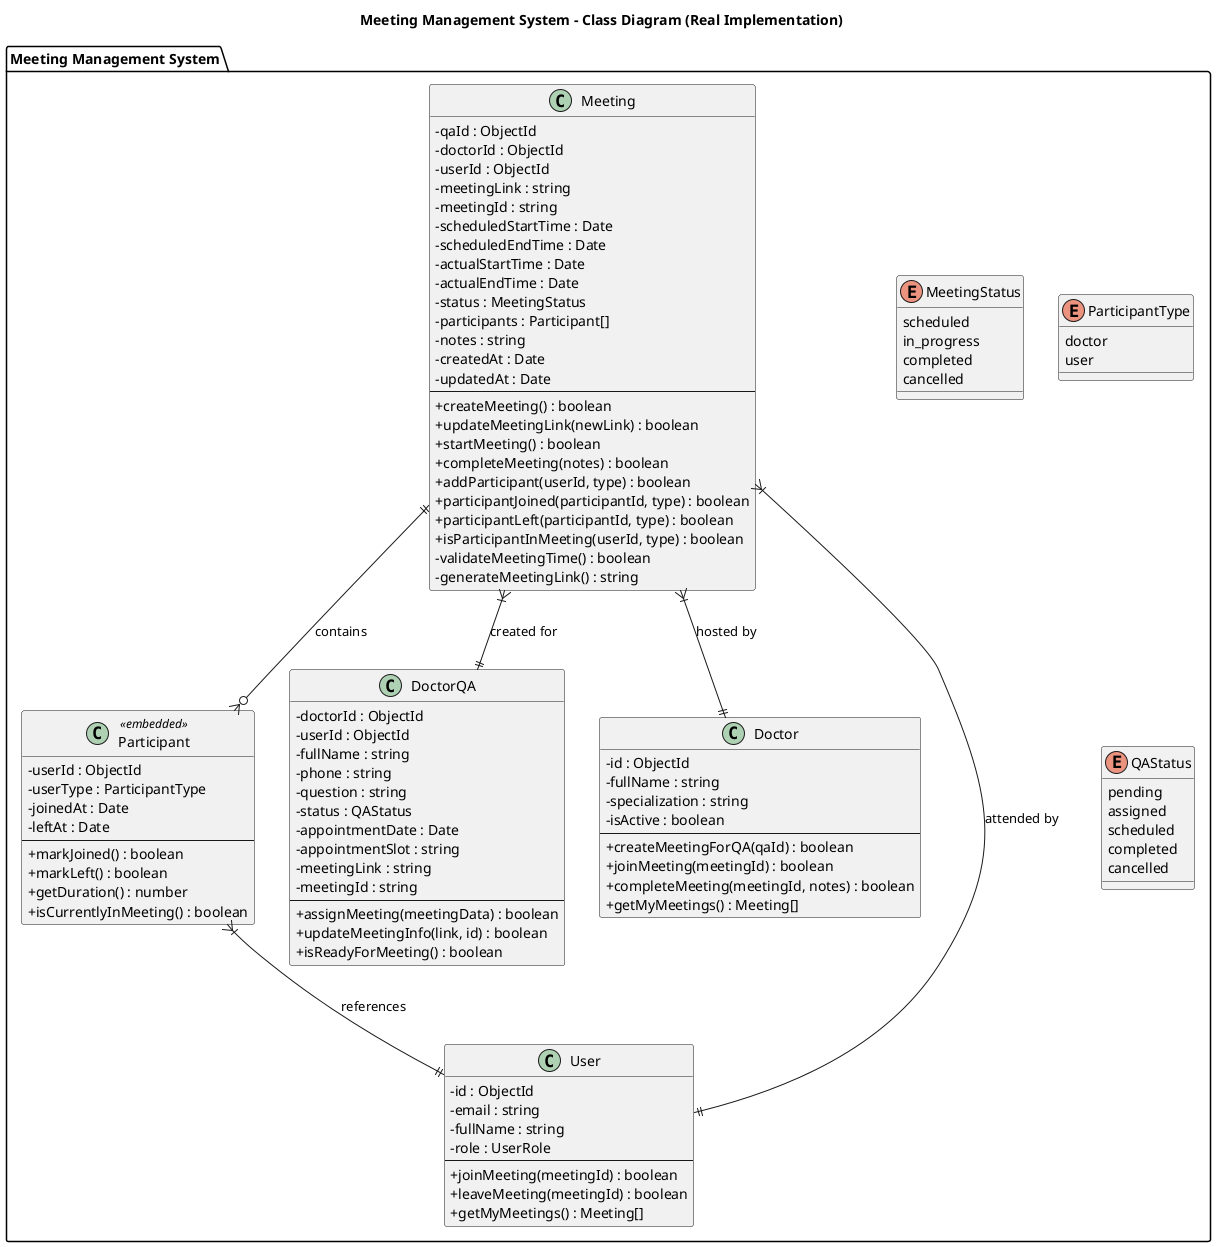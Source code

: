 @startuml 11_meeting_management

skinparam classAttributeIconSize 0
skin rose

title Meeting Management System - Class Diagram (Real Implementation)

package "Meeting Management System" {
    class Meeting {
        - qaId : ObjectId
        - doctorId : ObjectId
        - userId : ObjectId
        - meetingLink : string
        - meetingId : string
        - scheduledStartTime : Date
        - scheduledEndTime : Date
        - actualStartTime : Date
        - actualEndTime : Date
        - status : MeetingStatus
        - participants : Participant[]
        - notes : string
        - createdAt : Date
        - updatedAt : Date
        --
        + createMeeting() : boolean
        + updateMeetingLink(newLink) : boolean
        + startMeeting() : boolean
        + completeMeeting(notes) : boolean
        + addParticipant(userId, type) : boolean
        + participantJoined(participantId, type) : boolean
        + participantLeft(participantId, type) : boolean
        + isParticipantInMeeting(userId, type) : boolean
        - validateMeetingTime() : boolean
        - generateMeetingLink() : string
    }

    class Participant <<embedded>> {
        - userId : ObjectId
        - userType : ParticipantType
        - joinedAt : Date
        - leftAt : Date
        --
        + markJoined() : boolean
        + markLeft() : boolean
        + getDuration() : number
        + isCurrentlyInMeeting() : boolean
    }

    class DoctorQA {
        - doctorId : ObjectId
        - userId : ObjectId
        - fullName : string
        - phone : string
        - question : string
        - status : QAStatus
        - appointmentDate : Date
        - appointmentSlot : string
        - meetingLink : string
        - meetingId : string
        --
        + assignMeeting(meetingData) : boolean
        + updateMeetingInfo(link, id) : boolean
        + isReadyForMeeting() : boolean
    }

    class Doctor {
        - id : ObjectId
        - fullName : string
        - specialization : string
        - isActive : boolean
        --
        + createMeetingForQA(qaId) : boolean
        + joinMeeting(meetingId) : boolean
        + completeMeeting(meetingId, notes) : boolean
        + getMyMeetings() : Meeting[]
    }

    class User {
        - id : ObjectId
        - email : string
        - fullName : string
        - role : UserRole
        --
        + joinMeeting(meetingId) : boolean
        + leaveMeeting(meetingId) : boolean
        + getMyMeetings() : Meeting[]
    }

    enum MeetingStatus {
        scheduled
        in_progress
        completed
        cancelled
    }

    enum ParticipantType {
        doctor
        user
    }

    enum QAStatus {
        pending
        assigned
        scheduled
        completed
        cancelled
    }
}

' Relationships
Meeting }|--|| DoctorQA : "created for"
Meeting }|--|| Doctor : "hosted by"
Meeting }|--|| User : "attended by"
Meeting ||--o{ Participant : "contains"
Participant }|--|| User : "references"

@enduml 